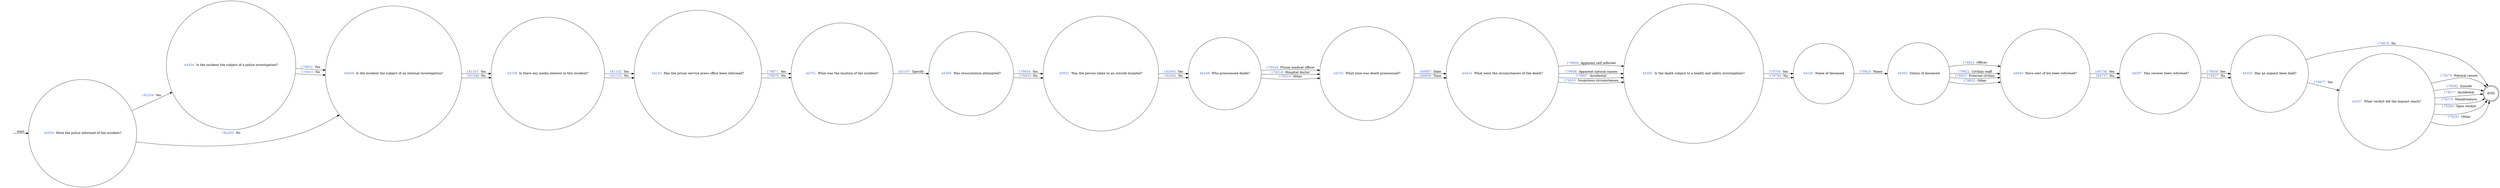 digraph DEATH_OTHER {
  rankdir=LR;
  node [shape = circle];
  START_NODE [label="", shape=none];
  START_NODE -> 45054 [label = "start"];
  END_NODE [label="END", shape="doublecircle"];
  44130 [label = < <FONT COLOR="royalblue">44130 </FONT> Name of deceased >];
  44130 -> 44392 [label = < <FONT COLOR="royalblue">178925 </FONT> Name >];
  44142 [label = < <FONT COLOR="royalblue">44142 </FONT> Has the prison service press office been informed? >];
  44142 -> 44751 [label = < <FONT COLOR="royalblue">178971 </FONT> Yes >];
  44142 -> 44751 [label = < <FONT COLOR="royalblue">178970 </FONT> No >];
  44237 [label = < <FONT COLOR="royalblue">44237 </FONT> What verdict did the inquest reach? >];
  44237 -> END_NODE [label = < <FONT COLOR="royalblue">179279 </FONT> Natural causes >];
  44237 -> END_NODE [label = < <FONT COLOR="royalblue">179282 </FONT> Suicide >];
  44237 -> END_NODE [label = < <FONT COLOR="royalblue">179277 </FONT> Accidental >];
  44237 -> END_NODE [label = < <FONT COLOR="royalblue">179278 </FONT> Misadventure >];
  44237 -> END_NODE [label = < <FONT COLOR="royalblue">179280 </FONT> Open verdict >];
  44237 -> END_NODE [label = < <FONT COLOR="royalblue">179281 </FONT> Other >];
  44248 [label = < <FONT COLOR="royalblue">44248 </FONT> Who pronounced death? >];
  44248 -> 44702 [label = < <FONT COLOR="royalblue">179320 </FONT> Prison medical officer >];
  44248 -> 44702 [label = < <FONT COLOR="royalblue">179318 </FONT> Hospital doctor >];
  44248 -> 44702 [label = < <FONT COLOR="royalblue">179319 </FONT> Other >];
  44350 [label = < <FONT COLOR="royalblue">44350 </FONT> Has an inquest been held? >];
  44350 -> 44237 [label = < <FONT COLOR="royalblue">179677 </FONT> Yes >];
  44350 -> END_NODE [label = < <FONT COLOR="royalblue">179678 </FONT> No >];
  44382 [label = < <FONT COLOR="royalblue">44382 </FONT> Is the death subject to a health and safety investigation? >];
  44382 -> 44130 [label = < <FONT COLOR="royalblue">179795 </FONT> Yes >];
  44382 -> 44130 [label = < <FONT COLOR="royalblue">179794 </FONT> No >];
  44392 [label = < <FONT COLOR="royalblue">44392 </FONT> Status of deceased >];
  44392 -> 44645 [label = < <FONT COLOR="royalblue">179824 </FONT> Officer >];
  44392 -> 44645 [label = < <FONT COLOR="royalblue">179822 </FONT> Civilian staff >];
  44392 -> 44645 [label = < <FONT COLOR="royalblue">179823 </FONT> External civilian >];
  44392 -> 44645 [label = < <FONT COLOR="royalblue">179825 </FONT> Other >];
  44395 [label = < <FONT COLOR="royalblue">44395 </FONT> Was resuscitation attempted? >];
  44395 -> 45031 [label = < <FONT COLOR="royalblue">179834 </FONT> Yes >];
  44395 -> 45031 [label = < <FONT COLOR="royalblue">179833 </FONT> No >];
  44397 [label = < <FONT COLOR="royalblue">44397 </FONT> Has coroner been informed? >];
  44397 -> 44350 [label = < <FONT COLOR="royalblue">179838 </FONT> Yes >];
  44397 -> 44350 [label = < <FONT COLOR="royalblue">179837 </FONT> No >];
  44425 [label = < <FONT COLOR="royalblue">44425 </FONT> What were the circumstances of the death? >];
  44425 -> 44382 [label = < <FONT COLOR="royalblue">179909 </FONT> Apparent self inflicted >];
  44425 -> 44382 [label = < <FONT COLOR="royalblue">179908 </FONT> Apparent natural causes >];
  44425 -> 44382 [label = < <FONT COLOR="royalblue">179907 </FONT> Accidental >];
  44425 -> 44382 [label = < <FONT COLOR="royalblue">179910 </FONT> Suspicious circumstances >];
  44434 [label = < <FONT COLOR="royalblue">44434 </FONT> Is the incident the subject of a police investigation? >];
  44434 -> 44839 [label = < <FONT COLOR="royalblue">179932 </FONT> Yes >];
  44434 -> 44839 [label = < <FONT COLOR="royalblue">179931 </FONT> No >];
  44645 [label = < <FONT COLOR="royalblue">44645 </FONT> Have next of kin been informed? >];
  44645 -> 44397 [label = < <FONT COLOR="royalblue">180738 </FONT> Yes >];
  44645 -> 44397 [label = < <FONT COLOR="royalblue">180737 </FONT> No >];
  44702 [label = < <FONT COLOR="royalblue">44702 </FONT> What time was death pronounced? >];
  44702 -> 44425 [label = < <FONT COLOR="royalblue">180957 </FONT> Date >];
  44702 -> 44425 [label = < <FONT COLOR="royalblue">180958 </FONT> Time >];
  44748 [label = < <FONT COLOR="royalblue">44748 </FONT> Is there any media interest in this incident? >];
  44748 -> 44142 [label = < <FONT COLOR="royalblue">181102 </FONT> Yes >];
  44748 -> 44142 [label = < <FONT COLOR="royalblue">181101 </FONT> No >];
  44751 [label = < <FONT COLOR="royalblue">44751 </FONT> What was the location of the incident? >];
  44751 -> 44395 [label = < <FONT COLOR="royalblue">181107 </FONT> Specify >];
  44839 [label = < <FONT COLOR="royalblue">44839 </FONT> Is the incident the subject of an internal investigation? >];
  44839 -> 44748 [label = < <FONT COLOR="royalblue">181347 </FONT> Yes >];
  44839 -> 44748 [label = < <FONT COLOR="royalblue">181346 </FONT> No >];
  45031 [label = < <FONT COLOR="royalblue">45031 </FONT> Was the person taken to an outside hospital? >];
  45031 -> 44248 [label = < <FONT COLOR="royalblue">182063 </FONT> Yes >];
  45031 -> 44248 [label = < <FONT COLOR="royalblue">182062 </FONT> No >];
  45054 [label = < <FONT COLOR="royalblue">45054 </FONT> Were the police informed of the incident? >];
  45054 -> 44434 [label = < <FONT COLOR="royalblue">182204 </FONT> Yes >];
  45054 -> 44839 [label = < <FONT COLOR="royalblue">182205 </FONT> No >];
}
